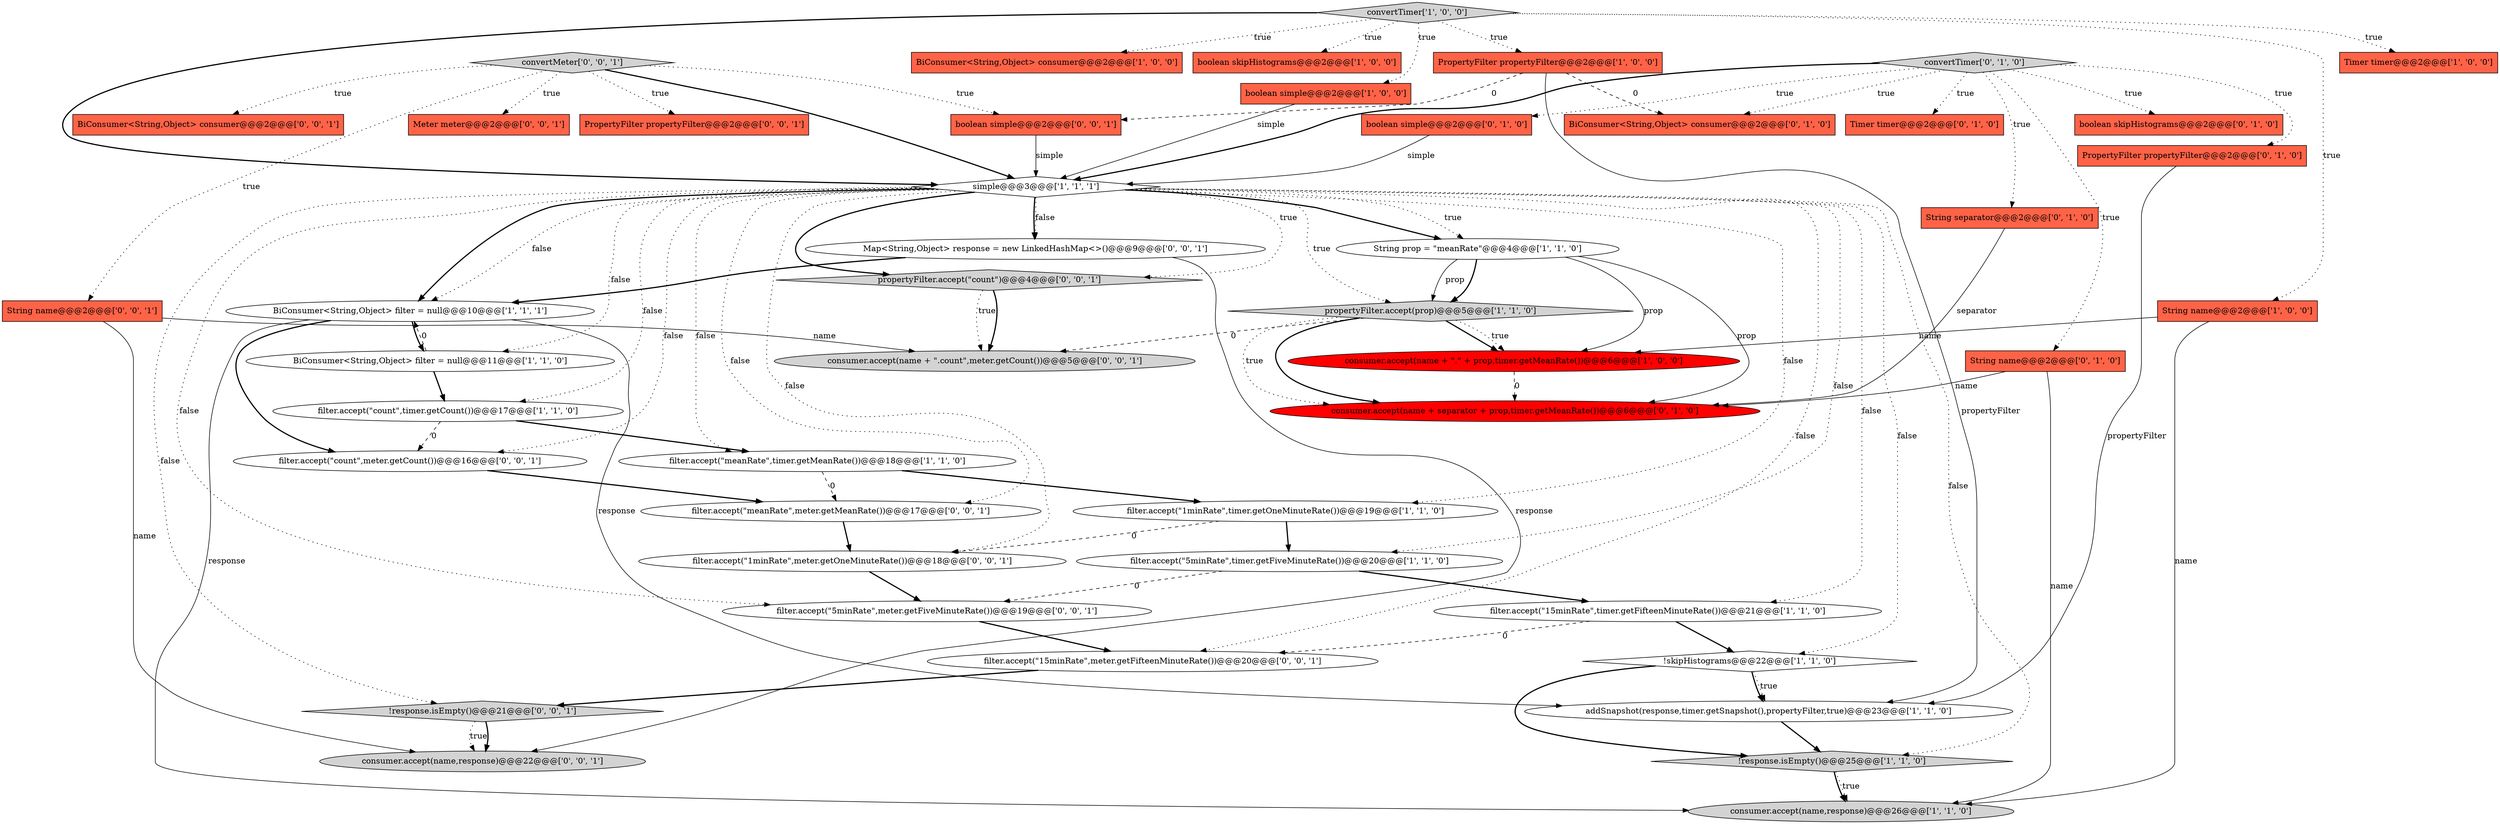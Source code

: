 digraph {
43 [style = filled, label = "PropertyFilter propertyFilter@@@2@@@['0', '0', '1']", fillcolor = tomato, shape = box image = "AAA0AAABBB3BBB"];
35 [style = filled, label = "BiConsumer<String,Object> consumer@@@2@@@['0', '0', '1']", fillcolor = tomato, shape = box image = "AAA0AAABBB3BBB"];
23 [style = filled, label = "boolean simple@@@2@@@['0', '1', '0']", fillcolor = tomato, shape = box image = "AAA0AAABBB2BBB"];
5 [style = filled, label = "BiConsumer<String,Object> consumer@@@2@@@['1', '0', '0']", fillcolor = tomato, shape = box image = "AAA0AAABBB1BBB"];
17 [style = filled, label = "boolean skipHistograms@@@2@@@['1', '0', '0']", fillcolor = tomato, shape = box image = "AAA0AAABBB1BBB"];
31 [style = filled, label = "filter.accept(\"5minRate\",meter.getFiveMinuteRate())@@@19@@@['0', '0', '1']", fillcolor = white, shape = ellipse image = "AAA0AAABBB3BBB"];
14 [style = filled, label = "String prop = \"meanRate\"@@@4@@@['1', '1', '0']", fillcolor = white, shape = ellipse image = "AAA0AAABBB1BBB"];
3 [style = filled, label = "filter.accept(\"meanRate\",timer.getMeanRate())@@@18@@@['1', '1', '0']", fillcolor = white, shape = ellipse image = "AAA0AAABBB1BBB"];
22 [style = filled, label = "String name@@@2@@@['0', '1', '0']", fillcolor = tomato, shape = box image = "AAA0AAABBB2BBB"];
27 [style = filled, label = "PropertyFilter propertyFilter@@@2@@@['0', '1', '0']", fillcolor = tomato, shape = box image = "AAA0AAABBB2BBB"];
24 [style = filled, label = "Timer timer@@@2@@@['0', '1', '0']", fillcolor = tomato, shape = box image = "AAA0AAABBB2BBB"];
15 [style = filled, label = "propertyFilter.accept(prop)@@@5@@@['1', '1', '0']", fillcolor = lightgray, shape = diamond image = "AAA0AAABBB1BBB"];
1 [style = filled, label = "simple@@@3@@@['1', '1', '1']", fillcolor = white, shape = diamond image = "AAA0AAABBB1BBB"];
8 [style = filled, label = "BiConsumer<String,Object> filter = null@@@10@@@['1', '1', '1']", fillcolor = white, shape = ellipse image = "AAA0AAABBB1BBB"];
16 [style = filled, label = "consumer.accept(name,response)@@@26@@@['1', '1', '0']", fillcolor = lightgray, shape = ellipse image = "AAA0AAABBB1BBB"];
34 [style = filled, label = "filter.accept(\"meanRate\",meter.getMeanRate())@@@17@@@['0', '0', '1']", fillcolor = white, shape = ellipse image = "AAA0AAABBB3BBB"];
21 [style = filled, label = "filter.accept(\"15minRate\",timer.getFifteenMinuteRate())@@@21@@@['1', '1', '0']", fillcolor = white, shape = ellipse image = "AAA0AAABBB1BBB"];
39 [style = filled, label = "convertMeter['0', '0', '1']", fillcolor = lightgray, shape = diamond image = "AAA0AAABBB3BBB"];
26 [style = filled, label = "consumer.accept(name + separator + prop,timer.getMeanRate())@@@6@@@['0', '1', '0']", fillcolor = red, shape = ellipse image = "AAA1AAABBB2BBB"];
45 [style = filled, label = "consumer.accept(name + \".count\",meter.getCount())@@@5@@@['0', '0', '1']", fillcolor = lightgray, shape = ellipse image = "AAA0AAABBB3BBB"];
2 [style = filled, label = "BiConsumer<String,Object> filter = null@@@11@@@['1', '1', '0']", fillcolor = white, shape = ellipse image = "AAA0AAABBB1BBB"];
4 [style = filled, label = "!skipHistograms@@@22@@@['1', '1', '0']", fillcolor = white, shape = diamond image = "AAA0AAABBB1BBB"];
25 [style = filled, label = "String separator@@@2@@@['0', '1', '0']", fillcolor = tomato, shape = box image = "AAA0AAABBB2BBB"];
10 [style = filled, label = "consumer.accept(name + \".\" + prop,timer.getMeanRate())@@@6@@@['1', '0', '0']", fillcolor = red, shape = ellipse image = "AAA1AAABBB1BBB"];
0 [style = filled, label = "convertTimer['1', '0', '0']", fillcolor = lightgray, shape = diamond image = "AAA0AAABBB1BBB"];
29 [style = filled, label = "BiConsumer<String,Object> consumer@@@2@@@['0', '1', '0']", fillcolor = tomato, shape = box image = "AAA1AAABBB2BBB"];
37 [style = filled, label = "String name@@@2@@@['0', '0', '1']", fillcolor = tomato, shape = box image = "AAA0AAABBB3BBB"];
32 [style = filled, label = "Map<String,Object> response = new LinkedHashMap<>()@@@9@@@['0', '0', '1']", fillcolor = white, shape = ellipse image = "AAA0AAABBB3BBB"];
9 [style = filled, label = "String name@@@2@@@['1', '0', '0']", fillcolor = tomato, shape = box image = "AAA0AAABBB1BBB"];
41 [style = filled, label = "!response.isEmpty()@@@21@@@['0', '0', '1']", fillcolor = lightgray, shape = diamond image = "AAA0AAABBB3BBB"];
20 [style = filled, label = "addSnapshot(response,timer.getSnapshot(),propertyFilter,true)@@@23@@@['1', '1', '0']", fillcolor = white, shape = ellipse image = "AAA0AAABBB1BBB"];
40 [style = filled, label = "filter.accept(\"1minRate\",meter.getOneMinuteRate())@@@18@@@['0', '0', '1']", fillcolor = white, shape = ellipse image = "AAA0AAABBB3BBB"];
19 [style = filled, label = "PropertyFilter propertyFilter@@@2@@@['1', '0', '0']", fillcolor = tomato, shape = box image = "AAA1AAABBB1BBB"];
38 [style = filled, label = "Meter meter@@@2@@@['0', '0', '1']", fillcolor = tomato, shape = box image = "AAA0AAABBB3BBB"];
28 [style = filled, label = "boolean skipHistograms@@@2@@@['0', '1', '0']", fillcolor = tomato, shape = box image = "AAA0AAABBB2BBB"];
30 [style = filled, label = "convertTimer['0', '1', '0']", fillcolor = lightgray, shape = diamond image = "AAA0AAABBB2BBB"];
11 [style = filled, label = "filter.accept(\"1minRate\",timer.getOneMinuteRate())@@@19@@@['1', '1', '0']", fillcolor = white, shape = ellipse image = "AAA0AAABBB1BBB"];
33 [style = filled, label = "filter.accept(\"count\",meter.getCount())@@@16@@@['0', '0', '1']", fillcolor = white, shape = ellipse image = "AAA0AAABBB3BBB"];
44 [style = filled, label = "boolean simple@@@2@@@['0', '0', '1']", fillcolor = tomato, shape = box image = "AAA0AAABBB3BBB"];
42 [style = filled, label = "consumer.accept(name,response)@@@22@@@['0', '0', '1']", fillcolor = lightgray, shape = ellipse image = "AAA0AAABBB3BBB"];
7 [style = filled, label = "boolean simple@@@2@@@['1', '0', '0']", fillcolor = tomato, shape = box image = "AAA0AAABBB1BBB"];
13 [style = filled, label = "!response.isEmpty()@@@25@@@['1', '1', '0']", fillcolor = lightgray, shape = diamond image = "AAA0AAABBB1BBB"];
12 [style = filled, label = "Timer timer@@@2@@@['1', '0', '0']", fillcolor = tomato, shape = box image = "AAA0AAABBB1BBB"];
6 [style = filled, label = "filter.accept(\"5minRate\",timer.getFiveMinuteRate())@@@20@@@['1', '1', '0']", fillcolor = white, shape = ellipse image = "AAA0AAABBB1BBB"];
46 [style = filled, label = "filter.accept(\"15minRate\",meter.getFifteenMinuteRate())@@@20@@@['0', '0', '1']", fillcolor = white, shape = ellipse image = "AAA0AAABBB3BBB"];
18 [style = filled, label = "filter.accept(\"count\",timer.getCount())@@@17@@@['1', '1', '0']", fillcolor = white, shape = ellipse image = "AAA0AAABBB1BBB"];
36 [style = filled, label = "propertyFilter.accept(\"count\")@@@4@@@['0', '0', '1']", fillcolor = lightgray, shape = diamond image = "AAA0AAABBB3BBB"];
0->12 [style = dotted, label="true"];
18->3 [style = bold, label=""];
15->10 [style = bold, label=""];
0->5 [style = dotted, label="true"];
1->46 [style = dotted, label="false"];
11->40 [style = dashed, label="0"];
0->19 [style = dotted, label="true"];
1->40 [style = dotted, label="false"];
14->15 [style = solid, label="prop"];
1->6 [style = dotted, label="false"];
15->45 [style = dashed, label="0"];
1->8 [style = dotted, label="false"];
1->31 [style = dotted, label="false"];
41->42 [style = dotted, label="true"];
40->31 [style = bold, label=""];
31->46 [style = bold, label=""];
1->13 [style = dotted, label="false"];
1->33 [style = dotted, label="false"];
18->33 [style = dashed, label="0"];
0->7 [style = dotted, label="true"];
15->26 [style = dotted, label="true"];
9->10 [style = solid, label="name"];
39->35 [style = dotted, label="true"];
19->20 [style = solid, label="propertyFilter"];
7->1 [style = solid, label="simple"];
3->11 [style = bold, label=""];
2->18 [style = bold, label=""];
6->31 [style = dashed, label="0"];
15->10 [style = dotted, label="true"];
39->43 [style = dotted, label="true"];
2->8 [style = dashed, label="0"];
13->16 [style = bold, label=""];
46->41 [style = bold, label=""];
44->1 [style = solid, label="simple"];
30->29 [style = dotted, label="true"];
36->45 [style = dotted, label="true"];
3->34 [style = dashed, label="0"];
23->1 [style = solid, label="simple"];
1->11 [style = dotted, label="false"];
39->44 [style = dotted, label="true"];
1->15 [style = dotted, label="true"];
1->21 [style = dotted, label="false"];
30->23 [style = dotted, label="true"];
1->32 [style = bold, label=""];
14->15 [style = bold, label=""];
30->28 [style = dotted, label="true"];
37->42 [style = solid, label="name"];
21->4 [style = bold, label=""];
27->20 [style = solid, label="propertyFilter"];
21->46 [style = dashed, label="0"];
8->33 [style = bold, label=""];
13->16 [style = dotted, label="true"];
20->13 [style = bold, label=""];
1->8 [style = bold, label=""];
14->26 [style = solid, label="prop"];
34->40 [style = bold, label=""];
6->21 [style = bold, label=""];
4->13 [style = bold, label=""];
8->20 [style = solid, label="response"];
37->45 [style = solid, label="name"];
25->26 [style = solid, label="separator"];
39->37 [style = dotted, label="true"];
32->8 [style = bold, label=""];
30->25 [style = dotted, label="true"];
8->2 [style = bold, label=""];
0->1 [style = bold, label=""];
4->20 [style = bold, label=""];
39->1 [style = bold, label=""];
32->42 [style = solid, label="response"];
1->18 [style = dotted, label="false"];
0->9 [style = dotted, label="true"];
1->3 [style = dotted, label="false"];
1->32 [style = dotted, label="false"];
30->1 [style = bold, label=""];
30->24 [style = dotted, label="true"];
9->16 [style = solid, label="name"];
30->27 [style = dotted, label="true"];
22->26 [style = solid, label="name"];
39->38 [style = dotted, label="true"];
11->6 [style = bold, label=""];
4->20 [style = dotted, label="true"];
19->29 [style = dashed, label="0"];
1->34 [style = dotted, label="false"];
8->16 [style = solid, label="response"];
1->14 [style = dotted, label="true"];
1->36 [style = bold, label=""];
1->2 [style = dotted, label="false"];
15->26 [style = bold, label=""];
19->44 [style = dashed, label="0"];
1->36 [style = dotted, label="true"];
10->26 [style = dashed, label="0"];
22->16 [style = solid, label="name"];
1->4 [style = dotted, label="false"];
0->17 [style = dotted, label="true"];
1->14 [style = bold, label=""];
36->45 [style = bold, label=""];
30->22 [style = dotted, label="true"];
33->34 [style = bold, label=""];
14->10 [style = solid, label="prop"];
1->41 [style = dotted, label="false"];
41->42 [style = bold, label=""];
}
